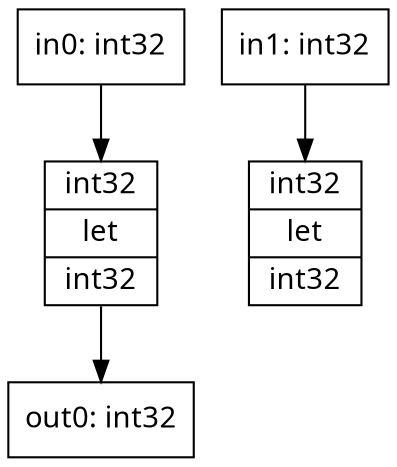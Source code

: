 digraph code {
	node [fontname="Linux Biolinum O" shape=record]
	in0 [label="in0: int32"]
	opr0 [label="{{<i0>int32}|let\n|{<o0>int32}}"]
	in0 -> opr0:i0
	out0 [label="out0: int32"]
	opr0:o0 -> out0
	in1 [label="in1: int32"]
	opr1 [label="{{<i0>int32}|let\n|{<o0>int32}}"]
	in1 -> opr1:i0
}
